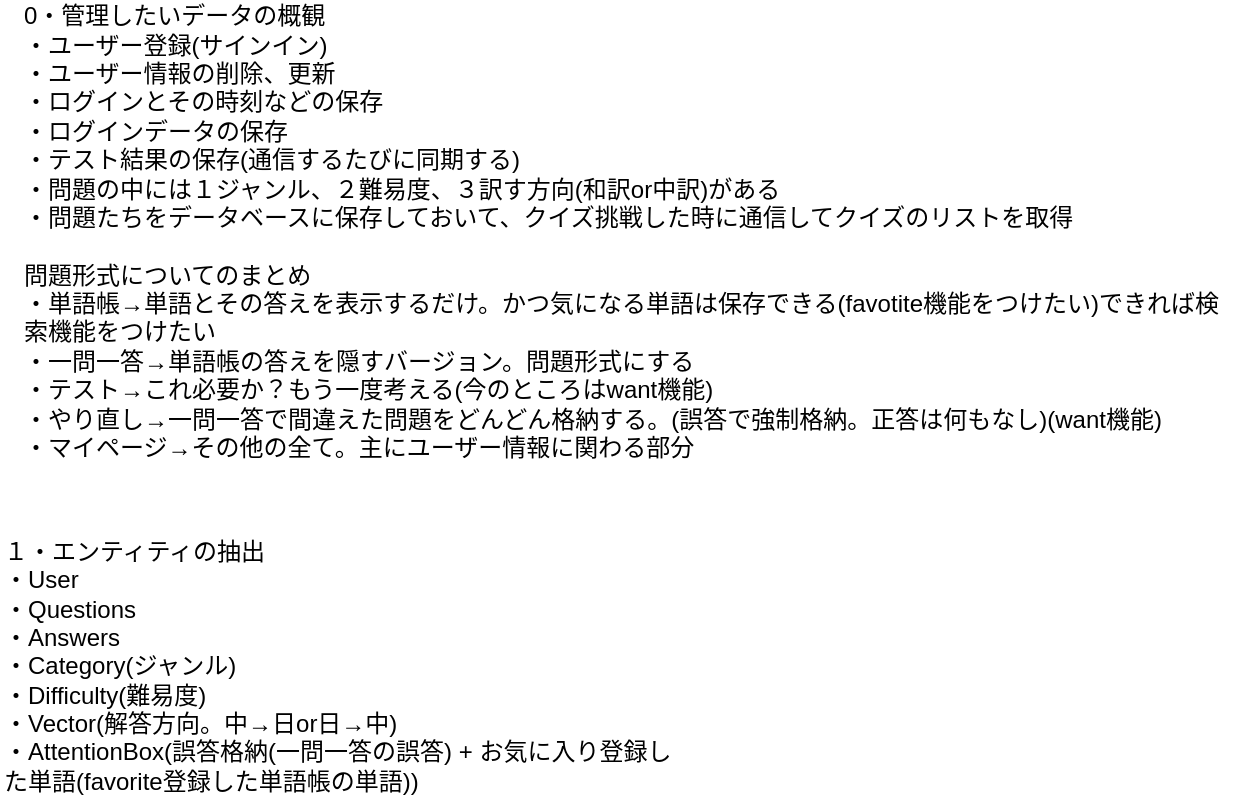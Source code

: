 <mxfile version="20.8.5" type="github">
  <diagram id="R2lEEEUBdFMjLlhIrx00" name="Page-1">
    <mxGraphModel dx="1620" dy="1497" grid="1" gridSize="10" guides="1" tooltips="1" connect="1" arrows="1" fold="1" page="1" pageScale="1" pageWidth="850" pageHeight="1100" math="0" shadow="0" extFonts="Permanent Marker^https://fonts.googleapis.com/css?family=Permanent+Marker">
      <root>
        <mxCell id="0" />
        <mxCell id="1" parent="0" />
        <mxCell id="tXJDFZL9YtVQwRo4H7Yu-1" value="&lt;div style=&quot;&quot;&gt;&lt;span style=&quot;background-color: initial;&quot;&gt;１・エンティティの抽出&lt;/span&gt;&lt;/div&gt;&lt;div style=&quot;&quot;&gt;&lt;span style=&quot;background-color: initial;&quot;&gt;・User&lt;/span&gt;&lt;/div&gt;&lt;div style=&quot;&quot;&gt;&lt;span style=&quot;background-color: initial;&quot;&gt;・Questions&lt;/span&gt;&lt;/div&gt;&lt;div style=&quot;&quot;&gt;&lt;span style=&quot;background-color: initial;&quot;&gt;・Answers&lt;/span&gt;&lt;/div&gt;&lt;div style=&quot;&quot;&gt;・Category(ジャンル)&lt;/div&gt;&lt;div style=&quot;&quot;&gt;・Difficulty(難易度)&lt;/div&gt;&lt;div style=&quot;&quot;&gt;・Vector(解答方向。中→日or日→中)&lt;/div&gt;&lt;div style=&quot;&quot;&gt;・AttentionBox(誤答格納(一問一答の誤答) + お気に入り登録した単語(favorite登録した単語帳の単語))&lt;/div&gt;" style="text;strokeColor=none;align=left;fillColor=none;html=1;verticalAlign=middle;whiteSpace=wrap;rounded=0;" vertex="1" parent="1">
          <mxGeometry x="-10" y="210" width="340" height="140" as="geometry" />
        </mxCell>
        <mxCell id="tXJDFZL9YtVQwRo4H7Yu-2" value="&lt;div style=&quot;&quot;&gt;&lt;span style=&quot;background-color: initial;&quot;&gt;0・管理したいデータの概観&lt;/span&gt;&lt;/div&gt;&lt;div style=&quot;&quot;&gt;&lt;span style=&quot;background-color: initial;&quot;&gt;・ユーザー登録(サインイン)&lt;/span&gt;&lt;/div&gt;&lt;div style=&quot;&quot;&gt;・ユーザー情報の削除、更新&lt;/div&gt;&lt;div style=&quot;&quot;&gt;&lt;span style=&quot;background-color: initial;&quot;&gt;・ログインとその時刻などの保存&lt;/span&gt;&lt;/div&gt;&lt;div style=&quot;&quot;&gt;・ログインデータの保存&lt;span style=&quot;background-color: initial;&quot;&gt;&lt;br&gt;&lt;/span&gt;&lt;/div&gt;&lt;div style=&quot;&quot;&gt;&lt;span style=&quot;background-color: initial;&quot;&gt;・テスト結果の保存(通信するたびに同期する)&lt;/span&gt;&lt;/div&gt;&lt;div style=&quot;&quot;&gt;&lt;div style=&quot;border-color: var(--border-color);&quot;&gt;・問題の中には１ジャンル、２難易度、３訳す方向(和訳or中訳)がある&lt;/div&gt;&lt;div style=&quot;border-color: var(--border-color);&quot;&gt;・問題たちをデータベースに保存しておいて、クイズ挑戦した時に通信してクイズのリストを取得&lt;/div&gt;&lt;/div&gt;&lt;div style=&quot;&quot;&gt;&lt;span style=&quot;background-color: initial;&quot;&gt;&lt;br&gt;&lt;/span&gt;&lt;/div&gt;&lt;div style=&quot;&quot;&gt;問題形式についてのまとめ&lt;/div&gt;&lt;div style=&quot;&quot;&gt;&lt;span style=&quot;background-color: initial;&quot;&gt;・単語帳→単語とその答えを表示するだけ。かつ気になる単語は保存できる(favotite機能をつけたい)できれば検索機能をつけたい&lt;/span&gt;&lt;/div&gt;&lt;div style=&quot;&quot;&gt;&lt;span style=&quot;background-color: initial;&quot;&gt;・一問一答→単語帳の答えを隠すバージョン。問題形式にする&lt;/span&gt;&lt;/div&gt;&lt;div style=&quot;&quot;&gt;&lt;span style=&quot;background-color: initial;&quot;&gt;・テスト→これ必要か？もう一度考える(今のところはwant機能)&lt;/span&gt;&lt;/div&gt;&lt;div style=&quot;&quot;&gt;&lt;span style=&quot;background-color: initial;&quot;&gt;・やり直し→一問一答で間違えた問題をどんどん格納する。(誤答で強制格納。正答は何もなし)(want機能)&lt;/span&gt;&lt;/div&gt;&lt;div style=&quot;&quot;&gt;&lt;span style=&quot;background-color: initial;&quot;&gt;・マイページ→その他の全て。主にユーザー情報に関わる部分&lt;/span&gt;&lt;/div&gt;&lt;div style=&quot;&quot;&gt;&lt;br&gt;&lt;/div&gt;" style="text;strokeColor=none;align=left;fillColor=none;html=1;verticalAlign=middle;whiteSpace=wrap;rounded=0;" vertex="1" parent="1">
          <mxGeometry width="610" height="140" as="geometry" />
        </mxCell>
      </root>
    </mxGraphModel>
  </diagram>
</mxfile>
